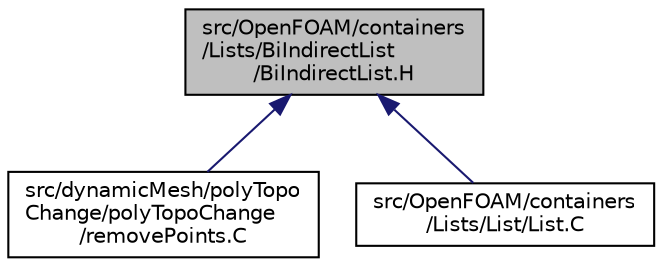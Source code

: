 digraph "src/OpenFOAM/containers/Lists/BiIndirectList/BiIndirectList.H"
{
  bgcolor="transparent";
  edge [fontname="Helvetica",fontsize="10",labelfontname="Helvetica",labelfontsize="10"];
  node [fontname="Helvetica",fontsize="10",shape=record];
  Node1 [label="src/OpenFOAM/containers\l/Lists/BiIndirectList\l/BiIndirectList.H",height=0.2,width=0.4,color="black", fillcolor="grey75", style="filled", fontcolor="black"];
  Node1 -> Node2 [dir="back",color="midnightblue",fontsize="10",style="solid",fontname="Helvetica"];
  Node2 [label="src/dynamicMesh/polyTopo\lChange/polyTopoChange\l/removePoints.C",height=0.2,width=0.4,color="black",URL="$a05013.html"];
  Node1 -> Node3 [dir="back",color="midnightblue",fontsize="10",style="solid",fontname="Helvetica"];
  Node3 [label="src/OpenFOAM/containers\l/Lists/List/List.C",height=0.2,width=0.4,color="black",URL="$a07764.html"];
}
